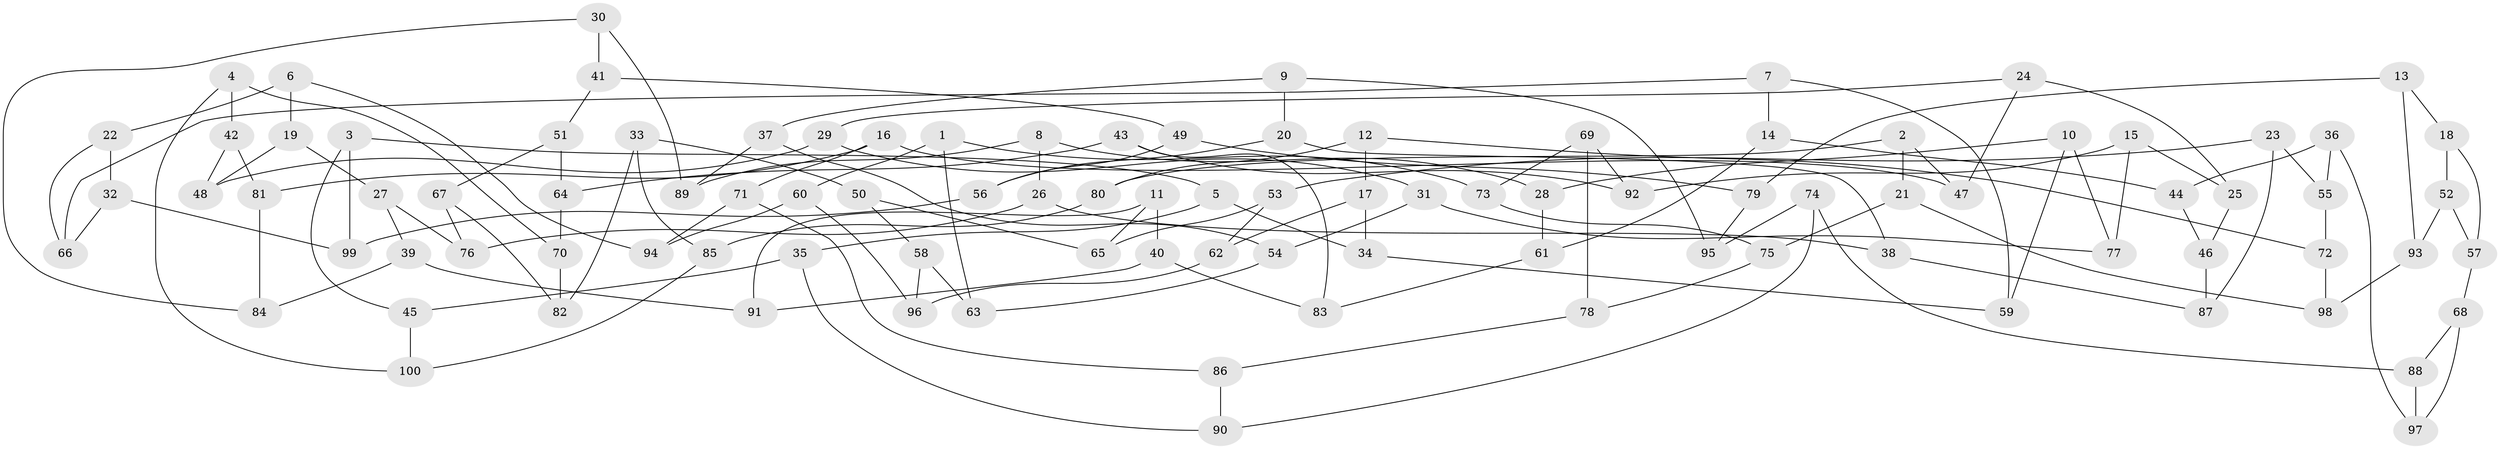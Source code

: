 // Generated by graph-tools (version 1.1) at 2025/11/02/21/25 10:11:15]
// undirected, 100 vertices, 150 edges
graph export_dot {
graph [start="1"]
  node [color=gray90,style=filled];
  1;
  2;
  3;
  4;
  5;
  6;
  7;
  8;
  9;
  10;
  11;
  12;
  13;
  14;
  15;
  16;
  17;
  18;
  19;
  20;
  21;
  22;
  23;
  24;
  25;
  26;
  27;
  28;
  29;
  30;
  31;
  32;
  33;
  34;
  35;
  36;
  37;
  38;
  39;
  40;
  41;
  42;
  43;
  44;
  45;
  46;
  47;
  48;
  49;
  50;
  51;
  52;
  53;
  54;
  55;
  56;
  57;
  58;
  59;
  60;
  61;
  62;
  63;
  64;
  65;
  66;
  67;
  68;
  69;
  70;
  71;
  72;
  73;
  74;
  75;
  76;
  77;
  78;
  79;
  80;
  81;
  82;
  83;
  84;
  85;
  86;
  87;
  88;
  89;
  90;
  91;
  92;
  93;
  94;
  95;
  96;
  97;
  98;
  99;
  100;
  1 -- 73;
  1 -- 60;
  1 -- 63;
  2 -- 21;
  2 -- 80;
  2 -- 47;
  3 -- 45;
  3 -- 5;
  3 -- 99;
  4 -- 100;
  4 -- 70;
  4 -- 42;
  5 -- 34;
  5 -- 35;
  6 -- 22;
  6 -- 19;
  6 -- 94;
  7 -- 14;
  7 -- 59;
  7 -- 66;
  8 -- 26;
  8 -- 89;
  8 -- 28;
  9 -- 37;
  9 -- 20;
  9 -- 95;
  10 -- 77;
  10 -- 28;
  10 -- 59;
  11 -- 65;
  11 -- 91;
  11 -- 40;
  12 -- 17;
  12 -- 80;
  12 -- 72;
  13 -- 93;
  13 -- 79;
  13 -- 18;
  14 -- 61;
  14 -- 44;
  15 -- 92;
  15 -- 77;
  15 -- 25;
  16 -- 47;
  16 -- 81;
  16 -- 71;
  17 -- 62;
  17 -- 34;
  18 -- 52;
  18 -- 57;
  19 -- 27;
  19 -- 48;
  20 -- 56;
  20 -- 38;
  21 -- 98;
  21 -- 75;
  22 -- 66;
  22 -- 32;
  23 -- 53;
  23 -- 55;
  23 -- 87;
  24 -- 29;
  24 -- 47;
  24 -- 25;
  25 -- 46;
  26 -- 38;
  26 -- 76;
  27 -- 39;
  27 -- 76;
  28 -- 61;
  29 -- 31;
  29 -- 48;
  30 -- 41;
  30 -- 89;
  30 -- 84;
  31 -- 77;
  31 -- 54;
  32 -- 66;
  32 -- 99;
  33 -- 82;
  33 -- 85;
  33 -- 50;
  34 -- 59;
  35 -- 45;
  35 -- 90;
  36 -- 97;
  36 -- 44;
  36 -- 55;
  37 -- 89;
  37 -- 54;
  38 -- 87;
  39 -- 91;
  39 -- 84;
  40 -- 91;
  40 -- 83;
  41 -- 51;
  41 -- 49;
  42 -- 48;
  42 -- 81;
  43 -- 92;
  43 -- 83;
  43 -- 64;
  44 -- 46;
  45 -- 100;
  46 -- 87;
  49 -- 56;
  49 -- 79;
  50 -- 65;
  50 -- 58;
  51 -- 67;
  51 -- 64;
  52 -- 57;
  52 -- 93;
  53 -- 65;
  53 -- 62;
  54 -- 63;
  55 -- 72;
  56 -- 99;
  57 -- 68;
  58 -- 63;
  58 -- 96;
  60 -- 94;
  60 -- 96;
  61 -- 83;
  62 -- 96;
  64 -- 70;
  67 -- 82;
  67 -- 76;
  68 -- 88;
  68 -- 97;
  69 -- 73;
  69 -- 78;
  69 -- 92;
  70 -- 82;
  71 -- 94;
  71 -- 86;
  72 -- 98;
  73 -- 75;
  74 -- 88;
  74 -- 90;
  74 -- 95;
  75 -- 78;
  78 -- 86;
  79 -- 95;
  80 -- 85;
  81 -- 84;
  85 -- 100;
  86 -- 90;
  88 -- 97;
  93 -- 98;
}
